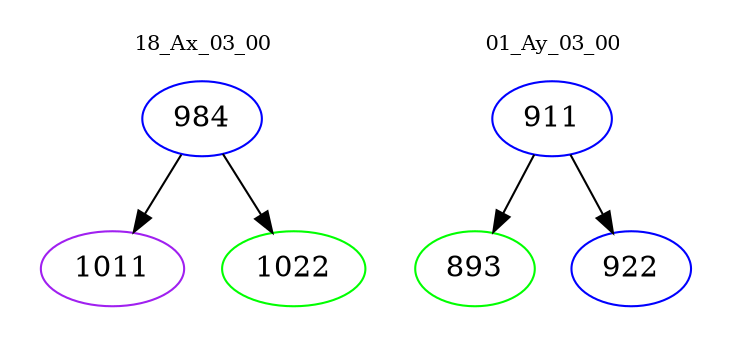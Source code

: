 digraph{
subgraph cluster_0 {
color = white
label = "18_Ax_03_00";
fontsize=10;
T0_984 [label="984", color="blue"]
T0_984 -> T0_1011 [color="black"]
T0_1011 [label="1011", color="purple"]
T0_984 -> T0_1022 [color="black"]
T0_1022 [label="1022", color="green"]
}
subgraph cluster_1 {
color = white
label = "01_Ay_03_00";
fontsize=10;
T1_911 [label="911", color="blue"]
T1_911 -> T1_893 [color="black"]
T1_893 [label="893", color="green"]
T1_911 -> T1_922 [color="black"]
T1_922 [label="922", color="blue"]
}
}
